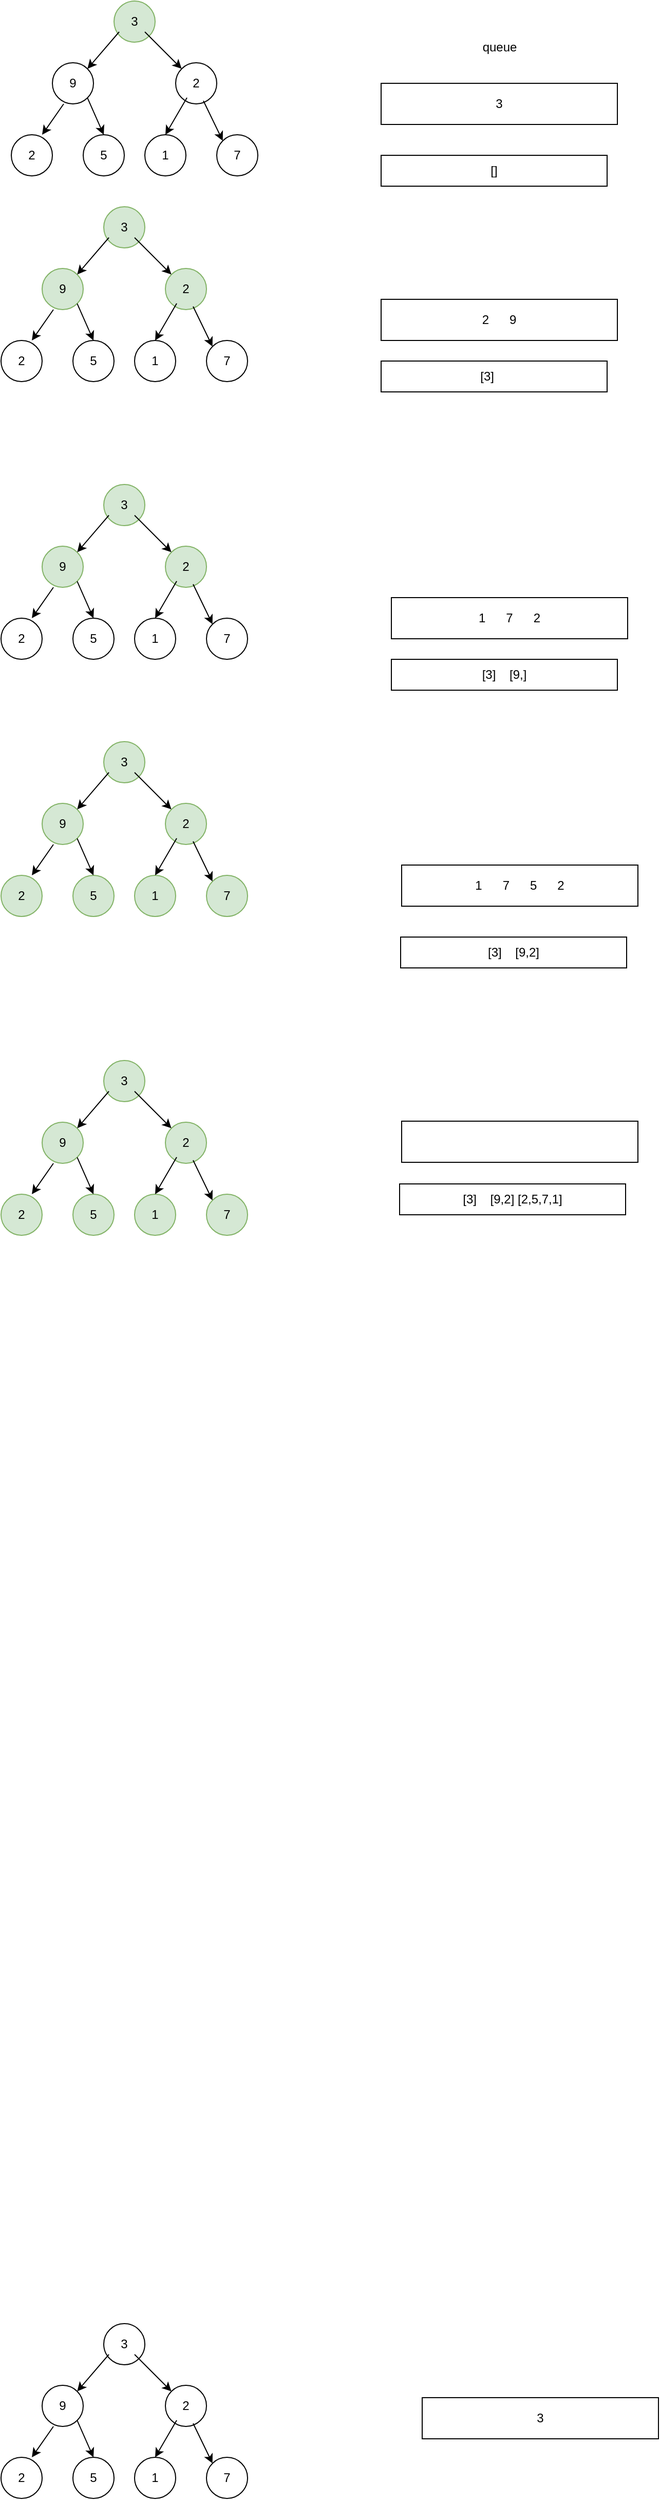 <mxfile version="28.1.0">
  <diagram name="第 1 页" id="JPdeStbAm8y3OhEOB9Iq">
    <mxGraphModel dx="1426" dy="785" grid="1" gridSize="10" guides="1" tooltips="1" connect="1" arrows="1" fold="1" page="1" pageScale="1" pageWidth="827" pageHeight="1169" math="0" shadow="0">
      <root>
        <mxCell id="0" />
        <mxCell id="1" parent="0" />
        <mxCell id="2WYjeOn21mzfRFz2yffG-1" value="3" style="ellipse;whiteSpace=wrap;html=1;aspect=fixed;fillColor=#d5e8d4;strokeColor=#82b366;" vertex="1" parent="1">
          <mxGeometry x="200" y="80" width="40" height="40" as="geometry" />
        </mxCell>
        <mxCell id="2WYjeOn21mzfRFz2yffG-2" value="9" style="ellipse;whiteSpace=wrap;html=1;aspect=fixed;" vertex="1" parent="1">
          <mxGeometry x="140" y="140" width="40" height="40" as="geometry" />
        </mxCell>
        <mxCell id="2WYjeOn21mzfRFz2yffG-3" value="2" style="ellipse;whiteSpace=wrap;html=1;aspect=fixed;" vertex="1" parent="1">
          <mxGeometry x="260" y="140" width="40" height="40" as="geometry" />
        </mxCell>
        <mxCell id="2WYjeOn21mzfRFz2yffG-4" value="1" style="ellipse;whiteSpace=wrap;html=1;aspect=fixed;" vertex="1" parent="1">
          <mxGeometry x="230" y="210" width="40" height="40" as="geometry" />
        </mxCell>
        <mxCell id="2WYjeOn21mzfRFz2yffG-5" value="7" style="ellipse;whiteSpace=wrap;html=1;aspect=fixed;" vertex="1" parent="1">
          <mxGeometry x="300" y="210" width="40" height="40" as="geometry" />
        </mxCell>
        <mxCell id="2WYjeOn21mzfRFz2yffG-7" value="5" style="ellipse;whiteSpace=wrap;html=1;aspect=fixed;" vertex="1" parent="1">
          <mxGeometry x="170" y="210" width="40" height="40" as="geometry" />
        </mxCell>
        <mxCell id="2WYjeOn21mzfRFz2yffG-8" value="2" style="ellipse;whiteSpace=wrap;html=1;aspect=fixed;" vertex="1" parent="1">
          <mxGeometry x="100" y="210" width="40" height="40" as="geometry" />
        </mxCell>
        <mxCell id="2WYjeOn21mzfRFz2yffG-9" value="" style="endArrow=classic;html=1;rounded=0;entryX=1;entryY=0;entryDx=0;entryDy=0;" edge="1" parent="1" target="2WYjeOn21mzfRFz2yffG-2">
          <mxGeometry width="50" height="50" relative="1" as="geometry">
            <mxPoint x="205" y="110" as="sourcePoint" />
            <mxPoint x="175" y="160" as="targetPoint" />
          </mxGeometry>
        </mxCell>
        <mxCell id="2WYjeOn21mzfRFz2yffG-10" value="" style="endArrow=classic;html=1;rounded=0;" edge="1" parent="1">
          <mxGeometry width="50" height="50" relative="1" as="geometry">
            <mxPoint x="151" y="180" as="sourcePoint" />
            <mxPoint x="130" y="210" as="targetPoint" />
          </mxGeometry>
        </mxCell>
        <mxCell id="2WYjeOn21mzfRFz2yffG-11" value="" style="endArrow=classic;html=1;rounded=0;entryX=0.5;entryY=0;entryDx=0;entryDy=0;" edge="1" parent="1" target="2WYjeOn21mzfRFz2yffG-4">
          <mxGeometry width="50" height="50" relative="1" as="geometry">
            <mxPoint x="271" y="174" as="sourcePoint" />
            <mxPoint x="240" y="210" as="targetPoint" />
          </mxGeometry>
        </mxCell>
        <mxCell id="2WYjeOn21mzfRFz2yffG-13" value="" style="endArrow=classic;html=1;rounded=0;entryX=0;entryY=0;entryDx=0;entryDy=0;exitX=0.675;exitY=0.925;exitDx=0;exitDy=0;exitPerimeter=0;" edge="1" parent="1" source="2WYjeOn21mzfRFz2yffG-3" target="2WYjeOn21mzfRFz2yffG-5">
          <mxGeometry width="50" height="50" relative="1" as="geometry">
            <mxPoint x="291" y="210" as="sourcePoint" />
            <mxPoint x="270" y="246" as="targetPoint" />
          </mxGeometry>
        </mxCell>
        <mxCell id="2WYjeOn21mzfRFz2yffG-14" value="" style="endArrow=classic;html=1;rounded=0;entryX=0;entryY=0;entryDx=0;entryDy=0;exitX=0.75;exitY=0.75;exitDx=0;exitDy=0;exitPerimeter=0;" edge="1" parent="1" source="2WYjeOn21mzfRFz2yffG-1" target="2WYjeOn21mzfRFz2yffG-3">
          <mxGeometry width="50" height="50" relative="1" as="geometry">
            <mxPoint x="241" y="120" as="sourcePoint" />
            <mxPoint x="220" y="156" as="targetPoint" />
          </mxGeometry>
        </mxCell>
        <mxCell id="2WYjeOn21mzfRFz2yffG-15" value="" style="endArrow=classic;html=1;rounded=0;entryX=0.5;entryY=0;entryDx=0;entryDy=0;exitX=1;exitY=1;exitDx=0;exitDy=0;" edge="1" parent="1" source="2WYjeOn21mzfRFz2yffG-2" target="2WYjeOn21mzfRFz2yffG-7">
          <mxGeometry width="50" height="50" relative="1" as="geometry">
            <mxPoint x="211" y="190" as="sourcePoint" />
            <mxPoint x="190" y="226" as="targetPoint" />
          </mxGeometry>
        </mxCell>
        <mxCell id="2WYjeOn21mzfRFz2yffG-17" value="3" style="ellipse;whiteSpace=wrap;html=1;aspect=fixed;fillColor=#d5e8d4;strokeColor=#82b366;" vertex="1" parent="1">
          <mxGeometry x="190" y="280" width="40" height="40" as="geometry" />
        </mxCell>
        <mxCell id="2WYjeOn21mzfRFz2yffG-18" value="9" style="ellipse;whiteSpace=wrap;html=1;aspect=fixed;fillColor=#d5e8d4;strokeColor=#82b366;" vertex="1" parent="1">
          <mxGeometry x="130" y="340" width="40" height="40" as="geometry" />
        </mxCell>
        <mxCell id="2WYjeOn21mzfRFz2yffG-19" value="2" style="ellipse;whiteSpace=wrap;html=1;aspect=fixed;fillColor=#d5e8d4;strokeColor=#82b366;" vertex="1" parent="1">
          <mxGeometry x="250" y="340" width="40" height="40" as="geometry" />
        </mxCell>
        <mxCell id="2WYjeOn21mzfRFz2yffG-20" value="1" style="ellipse;whiteSpace=wrap;html=1;aspect=fixed;" vertex="1" parent="1">
          <mxGeometry x="220" y="410" width="40" height="40" as="geometry" />
        </mxCell>
        <mxCell id="2WYjeOn21mzfRFz2yffG-21" value="7" style="ellipse;whiteSpace=wrap;html=1;aspect=fixed;" vertex="1" parent="1">
          <mxGeometry x="290" y="410" width="40" height="40" as="geometry" />
        </mxCell>
        <mxCell id="2WYjeOn21mzfRFz2yffG-22" value="5" style="ellipse;whiteSpace=wrap;html=1;aspect=fixed;" vertex="1" parent="1">
          <mxGeometry x="160" y="410" width="40" height="40" as="geometry" />
        </mxCell>
        <mxCell id="2WYjeOn21mzfRFz2yffG-23" value="2" style="ellipse;whiteSpace=wrap;html=1;aspect=fixed;" vertex="1" parent="1">
          <mxGeometry x="90" y="410" width="40" height="40" as="geometry" />
        </mxCell>
        <mxCell id="2WYjeOn21mzfRFz2yffG-24" value="" style="endArrow=classic;html=1;rounded=0;entryX=1;entryY=0;entryDx=0;entryDy=0;" edge="1" parent="1" target="2WYjeOn21mzfRFz2yffG-18">
          <mxGeometry width="50" height="50" relative="1" as="geometry">
            <mxPoint x="195" y="310" as="sourcePoint" />
            <mxPoint x="165" y="360" as="targetPoint" />
          </mxGeometry>
        </mxCell>
        <mxCell id="2WYjeOn21mzfRFz2yffG-25" value="" style="endArrow=classic;html=1;rounded=0;" edge="1" parent="1">
          <mxGeometry width="50" height="50" relative="1" as="geometry">
            <mxPoint x="141" y="380" as="sourcePoint" />
            <mxPoint x="120" y="410" as="targetPoint" />
          </mxGeometry>
        </mxCell>
        <mxCell id="2WYjeOn21mzfRFz2yffG-26" value="" style="endArrow=classic;html=1;rounded=0;entryX=0.5;entryY=0;entryDx=0;entryDy=0;" edge="1" parent="1" target="2WYjeOn21mzfRFz2yffG-20">
          <mxGeometry width="50" height="50" relative="1" as="geometry">
            <mxPoint x="261" y="374" as="sourcePoint" />
            <mxPoint x="230" y="410" as="targetPoint" />
          </mxGeometry>
        </mxCell>
        <mxCell id="2WYjeOn21mzfRFz2yffG-27" value="" style="endArrow=classic;html=1;rounded=0;entryX=0;entryY=0;entryDx=0;entryDy=0;exitX=0.675;exitY=0.925;exitDx=0;exitDy=0;exitPerimeter=0;" edge="1" parent="1" source="2WYjeOn21mzfRFz2yffG-19" target="2WYjeOn21mzfRFz2yffG-21">
          <mxGeometry width="50" height="50" relative="1" as="geometry">
            <mxPoint x="281" y="410" as="sourcePoint" />
            <mxPoint x="260" y="446" as="targetPoint" />
          </mxGeometry>
        </mxCell>
        <mxCell id="2WYjeOn21mzfRFz2yffG-28" value="" style="endArrow=classic;html=1;rounded=0;entryX=0;entryY=0;entryDx=0;entryDy=0;exitX=0.75;exitY=0.75;exitDx=0;exitDy=0;exitPerimeter=0;" edge="1" parent="1" source="2WYjeOn21mzfRFz2yffG-17" target="2WYjeOn21mzfRFz2yffG-19">
          <mxGeometry width="50" height="50" relative="1" as="geometry">
            <mxPoint x="231" y="320" as="sourcePoint" />
            <mxPoint x="210" y="356" as="targetPoint" />
          </mxGeometry>
        </mxCell>
        <mxCell id="2WYjeOn21mzfRFz2yffG-29" value="" style="endArrow=classic;html=1;rounded=0;entryX=0.5;entryY=0;entryDx=0;entryDy=0;exitX=1;exitY=1;exitDx=0;exitDy=0;" edge="1" parent="1" source="2WYjeOn21mzfRFz2yffG-18" target="2WYjeOn21mzfRFz2yffG-22">
          <mxGeometry width="50" height="50" relative="1" as="geometry">
            <mxPoint x="201" y="390" as="sourcePoint" />
            <mxPoint x="180" y="426" as="targetPoint" />
          </mxGeometry>
        </mxCell>
        <mxCell id="2WYjeOn21mzfRFz2yffG-30" value="3" style="rounded=0;whiteSpace=wrap;html=1;" vertex="1" parent="1">
          <mxGeometry x="460" y="160" width="230" height="40" as="geometry" />
        </mxCell>
        <mxCell id="2WYjeOn21mzfRFz2yffG-31" value="queue" style="text;html=1;align=center;verticalAlign=middle;resizable=0;points=[];autosize=1;strokeColor=none;fillColor=none;" vertex="1" parent="1">
          <mxGeometry x="545" y="110" width="60" height="30" as="geometry" />
        </mxCell>
        <mxCell id="2WYjeOn21mzfRFz2yffG-33" value="2&lt;span style=&quot;white-space: pre;&quot;&gt;&#x9;&lt;/span&gt;9" style="rounded=0;whiteSpace=wrap;html=1;" vertex="1" parent="1">
          <mxGeometry x="460" y="370" width="230" height="40" as="geometry" />
        </mxCell>
        <mxCell id="2WYjeOn21mzfRFz2yffG-34" value="3" style="ellipse;whiteSpace=wrap;html=1;aspect=fixed;fillColor=#d5e8d4;strokeColor=#82b366;" vertex="1" parent="1">
          <mxGeometry x="190" y="550" width="40" height="40" as="geometry" />
        </mxCell>
        <mxCell id="2WYjeOn21mzfRFz2yffG-35" value="9" style="ellipse;whiteSpace=wrap;html=1;aspect=fixed;fillColor=#d5e8d4;strokeColor=#82b366;" vertex="1" parent="1">
          <mxGeometry x="130" y="610" width="40" height="40" as="geometry" />
        </mxCell>
        <mxCell id="2WYjeOn21mzfRFz2yffG-36" value="2" style="ellipse;whiteSpace=wrap;html=1;aspect=fixed;fillColor=#d5e8d4;strokeColor=#82b366;" vertex="1" parent="1">
          <mxGeometry x="250" y="610" width="40" height="40" as="geometry" />
        </mxCell>
        <mxCell id="2WYjeOn21mzfRFz2yffG-37" value="1" style="ellipse;whiteSpace=wrap;html=1;aspect=fixed;" vertex="1" parent="1">
          <mxGeometry x="220" y="680" width="40" height="40" as="geometry" />
        </mxCell>
        <mxCell id="2WYjeOn21mzfRFz2yffG-38" value="7" style="ellipse;whiteSpace=wrap;html=1;aspect=fixed;" vertex="1" parent="1">
          <mxGeometry x="290" y="680" width="40" height="40" as="geometry" />
        </mxCell>
        <mxCell id="2WYjeOn21mzfRFz2yffG-39" value="5" style="ellipse;whiteSpace=wrap;html=1;aspect=fixed;" vertex="1" parent="1">
          <mxGeometry x="160" y="680" width="40" height="40" as="geometry" />
        </mxCell>
        <mxCell id="2WYjeOn21mzfRFz2yffG-40" value="2" style="ellipse;whiteSpace=wrap;html=1;aspect=fixed;" vertex="1" parent="1">
          <mxGeometry x="90" y="680" width="40" height="40" as="geometry" />
        </mxCell>
        <mxCell id="2WYjeOn21mzfRFz2yffG-41" value="" style="endArrow=classic;html=1;rounded=0;entryX=1;entryY=0;entryDx=0;entryDy=0;" edge="1" parent="1" target="2WYjeOn21mzfRFz2yffG-35">
          <mxGeometry width="50" height="50" relative="1" as="geometry">
            <mxPoint x="195" y="580" as="sourcePoint" />
            <mxPoint x="165" y="630" as="targetPoint" />
          </mxGeometry>
        </mxCell>
        <mxCell id="2WYjeOn21mzfRFz2yffG-42" value="" style="endArrow=classic;html=1;rounded=0;" edge="1" parent="1">
          <mxGeometry width="50" height="50" relative="1" as="geometry">
            <mxPoint x="141" y="650" as="sourcePoint" />
            <mxPoint x="120" y="680" as="targetPoint" />
          </mxGeometry>
        </mxCell>
        <mxCell id="2WYjeOn21mzfRFz2yffG-43" value="" style="endArrow=classic;html=1;rounded=0;entryX=0.5;entryY=0;entryDx=0;entryDy=0;" edge="1" parent="1" target="2WYjeOn21mzfRFz2yffG-37">
          <mxGeometry width="50" height="50" relative="1" as="geometry">
            <mxPoint x="261" y="644" as="sourcePoint" />
            <mxPoint x="230" y="680" as="targetPoint" />
          </mxGeometry>
        </mxCell>
        <mxCell id="2WYjeOn21mzfRFz2yffG-44" value="" style="endArrow=classic;html=1;rounded=0;entryX=0;entryY=0;entryDx=0;entryDy=0;exitX=0.675;exitY=0.925;exitDx=0;exitDy=0;exitPerimeter=0;" edge="1" parent="1" source="2WYjeOn21mzfRFz2yffG-36" target="2WYjeOn21mzfRFz2yffG-38">
          <mxGeometry width="50" height="50" relative="1" as="geometry">
            <mxPoint x="281" y="680" as="sourcePoint" />
            <mxPoint x="260" y="716" as="targetPoint" />
          </mxGeometry>
        </mxCell>
        <mxCell id="2WYjeOn21mzfRFz2yffG-45" value="" style="endArrow=classic;html=1;rounded=0;entryX=0;entryY=0;entryDx=0;entryDy=0;exitX=0.75;exitY=0.75;exitDx=0;exitDy=0;exitPerimeter=0;" edge="1" parent="1" source="2WYjeOn21mzfRFz2yffG-34" target="2WYjeOn21mzfRFz2yffG-36">
          <mxGeometry width="50" height="50" relative="1" as="geometry">
            <mxPoint x="231" y="590" as="sourcePoint" />
            <mxPoint x="210" y="626" as="targetPoint" />
          </mxGeometry>
        </mxCell>
        <mxCell id="2WYjeOn21mzfRFz2yffG-46" value="" style="endArrow=classic;html=1;rounded=0;entryX=0.5;entryY=0;entryDx=0;entryDy=0;exitX=1;exitY=1;exitDx=0;exitDy=0;" edge="1" parent="1" source="2WYjeOn21mzfRFz2yffG-35" target="2WYjeOn21mzfRFz2yffG-39">
          <mxGeometry width="50" height="50" relative="1" as="geometry">
            <mxPoint x="201" y="660" as="sourcePoint" />
            <mxPoint x="180" y="696" as="targetPoint" />
          </mxGeometry>
        </mxCell>
        <mxCell id="2WYjeOn21mzfRFz2yffG-47" value="3" style="ellipse;whiteSpace=wrap;html=1;aspect=fixed;fillColor=#d5e8d4;strokeColor=#82b366;" vertex="1" parent="1">
          <mxGeometry x="190" y="800" width="40" height="40" as="geometry" />
        </mxCell>
        <mxCell id="2WYjeOn21mzfRFz2yffG-48" value="9" style="ellipse;whiteSpace=wrap;html=1;aspect=fixed;fillColor=#d5e8d4;strokeColor=#82b366;" vertex="1" parent="1">
          <mxGeometry x="130" y="860" width="40" height="40" as="geometry" />
        </mxCell>
        <mxCell id="2WYjeOn21mzfRFz2yffG-49" value="2" style="ellipse;whiteSpace=wrap;html=1;aspect=fixed;fillColor=#d5e8d4;strokeColor=#82b366;" vertex="1" parent="1">
          <mxGeometry x="250" y="860" width="40" height="40" as="geometry" />
        </mxCell>
        <mxCell id="2WYjeOn21mzfRFz2yffG-50" value="1" style="ellipse;whiteSpace=wrap;html=1;aspect=fixed;fillColor=#d5e8d4;strokeColor=#82b366;" vertex="1" parent="1">
          <mxGeometry x="220" y="930" width="40" height="40" as="geometry" />
        </mxCell>
        <mxCell id="2WYjeOn21mzfRFz2yffG-51" value="7" style="ellipse;whiteSpace=wrap;html=1;aspect=fixed;fillColor=#d5e8d4;strokeColor=#82b366;" vertex="1" parent="1">
          <mxGeometry x="290" y="930" width="40" height="40" as="geometry" />
        </mxCell>
        <mxCell id="2WYjeOn21mzfRFz2yffG-52" value="5" style="ellipse;whiteSpace=wrap;html=1;aspect=fixed;fillColor=#d5e8d4;strokeColor=#82b366;" vertex="1" parent="1">
          <mxGeometry x="160" y="930" width="40" height="40" as="geometry" />
        </mxCell>
        <mxCell id="2WYjeOn21mzfRFz2yffG-53" value="2" style="ellipse;whiteSpace=wrap;html=1;aspect=fixed;fillColor=#d5e8d4;strokeColor=#82b366;" vertex="1" parent="1">
          <mxGeometry x="90" y="930" width="40" height="40" as="geometry" />
        </mxCell>
        <mxCell id="2WYjeOn21mzfRFz2yffG-54" value="" style="endArrow=classic;html=1;rounded=0;entryX=1;entryY=0;entryDx=0;entryDy=0;" edge="1" parent="1" target="2WYjeOn21mzfRFz2yffG-48">
          <mxGeometry width="50" height="50" relative="1" as="geometry">
            <mxPoint x="195" y="830" as="sourcePoint" />
            <mxPoint x="165" y="880" as="targetPoint" />
          </mxGeometry>
        </mxCell>
        <mxCell id="2WYjeOn21mzfRFz2yffG-55" value="" style="endArrow=classic;html=1;rounded=0;" edge="1" parent="1">
          <mxGeometry width="50" height="50" relative="1" as="geometry">
            <mxPoint x="141" y="900" as="sourcePoint" />
            <mxPoint x="120" y="930" as="targetPoint" />
          </mxGeometry>
        </mxCell>
        <mxCell id="2WYjeOn21mzfRFz2yffG-56" value="" style="endArrow=classic;html=1;rounded=0;entryX=0.5;entryY=0;entryDx=0;entryDy=0;" edge="1" parent="1" target="2WYjeOn21mzfRFz2yffG-50">
          <mxGeometry width="50" height="50" relative="1" as="geometry">
            <mxPoint x="261" y="894" as="sourcePoint" />
            <mxPoint x="230" y="930" as="targetPoint" />
          </mxGeometry>
        </mxCell>
        <mxCell id="2WYjeOn21mzfRFz2yffG-57" value="" style="endArrow=classic;html=1;rounded=0;entryX=0;entryY=0;entryDx=0;entryDy=0;exitX=0.675;exitY=0.925;exitDx=0;exitDy=0;exitPerimeter=0;" edge="1" parent="1" source="2WYjeOn21mzfRFz2yffG-49" target="2WYjeOn21mzfRFz2yffG-51">
          <mxGeometry width="50" height="50" relative="1" as="geometry">
            <mxPoint x="281" y="930" as="sourcePoint" />
            <mxPoint x="260" y="966" as="targetPoint" />
          </mxGeometry>
        </mxCell>
        <mxCell id="2WYjeOn21mzfRFz2yffG-58" value="" style="endArrow=classic;html=1;rounded=0;entryX=0;entryY=0;entryDx=0;entryDy=0;exitX=0.75;exitY=0.75;exitDx=0;exitDy=0;exitPerimeter=0;" edge="1" parent="1" source="2WYjeOn21mzfRFz2yffG-47" target="2WYjeOn21mzfRFz2yffG-49">
          <mxGeometry width="50" height="50" relative="1" as="geometry">
            <mxPoint x="231" y="840" as="sourcePoint" />
            <mxPoint x="210" y="876" as="targetPoint" />
          </mxGeometry>
        </mxCell>
        <mxCell id="2WYjeOn21mzfRFz2yffG-59" value="" style="endArrow=classic;html=1;rounded=0;entryX=0.5;entryY=0;entryDx=0;entryDy=0;exitX=1;exitY=1;exitDx=0;exitDy=0;" edge="1" parent="1" source="2WYjeOn21mzfRFz2yffG-48" target="2WYjeOn21mzfRFz2yffG-52">
          <mxGeometry width="50" height="50" relative="1" as="geometry">
            <mxPoint x="201" y="910" as="sourcePoint" />
            <mxPoint x="180" y="946" as="targetPoint" />
          </mxGeometry>
        </mxCell>
        <mxCell id="2WYjeOn21mzfRFz2yffG-60" value="3" style="ellipse;whiteSpace=wrap;html=1;aspect=fixed;fillColor=#d5e8d4;strokeColor=#82b366;" vertex="1" parent="1">
          <mxGeometry x="190" y="1110" width="40" height="40" as="geometry" />
        </mxCell>
        <mxCell id="2WYjeOn21mzfRFz2yffG-61" value="9" style="ellipse;whiteSpace=wrap;html=1;aspect=fixed;fillColor=#d5e8d4;strokeColor=#82b366;" vertex="1" parent="1">
          <mxGeometry x="130" y="1170" width="40" height="40" as="geometry" />
        </mxCell>
        <mxCell id="2WYjeOn21mzfRFz2yffG-62" value="2" style="ellipse;whiteSpace=wrap;html=1;aspect=fixed;fillColor=#d5e8d4;strokeColor=#82b366;" vertex="1" parent="1">
          <mxGeometry x="250" y="1170" width="40" height="40" as="geometry" />
        </mxCell>
        <mxCell id="2WYjeOn21mzfRFz2yffG-63" value="1" style="ellipse;whiteSpace=wrap;html=1;aspect=fixed;fillColor=#d5e8d4;strokeColor=#82b366;" vertex="1" parent="1">
          <mxGeometry x="220" y="1240" width="40" height="40" as="geometry" />
        </mxCell>
        <mxCell id="2WYjeOn21mzfRFz2yffG-64" value="7" style="ellipse;whiteSpace=wrap;html=1;aspect=fixed;fillColor=#d5e8d4;strokeColor=#82b366;" vertex="1" parent="1">
          <mxGeometry x="290" y="1240" width="40" height="40" as="geometry" />
        </mxCell>
        <mxCell id="2WYjeOn21mzfRFz2yffG-65" value="5" style="ellipse;whiteSpace=wrap;html=1;aspect=fixed;fillColor=#d5e8d4;strokeColor=#82b366;" vertex="1" parent="1">
          <mxGeometry x="160" y="1240" width="40" height="40" as="geometry" />
        </mxCell>
        <mxCell id="2WYjeOn21mzfRFz2yffG-66" value="2" style="ellipse;whiteSpace=wrap;html=1;aspect=fixed;fillColor=#d5e8d4;strokeColor=#82b366;" vertex="1" parent="1">
          <mxGeometry x="90" y="1240" width="40" height="40" as="geometry" />
        </mxCell>
        <mxCell id="2WYjeOn21mzfRFz2yffG-67" value="" style="endArrow=classic;html=1;rounded=0;entryX=1;entryY=0;entryDx=0;entryDy=0;" edge="1" parent="1" target="2WYjeOn21mzfRFz2yffG-61">
          <mxGeometry width="50" height="50" relative="1" as="geometry">
            <mxPoint x="195" y="1140" as="sourcePoint" />
            <mxPoint x="165" y="1190" as="targetPoint" />
          </mxGeometry>
        </mxCell>
        <mxCell id="2WYjeOn21mzfRFz2yffG-68" value="" style="endArrow=classic;html=1;rounded=0;" edge="1" parent="1">
          <mxGeometry width="50" height="50" relative="1" as="geometry">
            <mxPoint x="141" y="1210" as="sourcePoint" />
            <mxPoint x="120" y="1240" as="targetPoint" />
          </mxGeometry>
        </mxCell>
        <mxCell id="2WYjeOn21mzfRFz2yffG-69" value="" style="endArrow=classic;html=1;rounded=0;entryX=0.5;entryY=0;entryDx=0;entryDy=0;" edge="1" parent="1" target="2WYjeOn21mzfRFz2yffG-63">
          <mxGeometry width="50" height="50" relative="1" as="geometry">
            <mxPoint x="261" y="1204" as="sourcePoint" />
            <mxPoint x="230" y="1240" as="targetPoint" />
          </mxGeometry>
        </mxCell>
        <mxCell id="2WYjeOn21mzfRFz2yffG-70" value="" style="endArrow=classic;html=1;rounded=0;entryX=0;entryY=0;entryDx=0;entryDy=0;exitX=0.675;exitY=0.925;exitDx=0;exitDy=0;exitPerimeter=0;" edge="1" parent="1" source="2WYjeOn21mzfRFz2yffG-62" target="2WYjeOn21mzfRFz2yffG-64">
          <mxGeometry width="50" height="50" relative="1" as="geometry">
            <mxPoint x="281" y="1240" as="sourcePoint" />
            <mxPoint x="260" y="1276" as="targetPoint" />
          </mxGeometry>
        </mxCell>
        <mxCell id="2WYjeOn21mzfRFz2yffG-71" value="" style="endArrow=classic;html=1;rounded=0;entryX=0;entryY=0;entryDx=0;entryDy=0;exitX=0.75;exitY=0.75;exitDx=0;exitDy=0;exitPerimeter=0;" edge="1" parent="1" source="2WYjeOn21mzfRFz2yffG-60" target="2WYjeOn21mzfRFz2yffG-62">
          <mxGeometry width="50" height="50" relative="1" as="geometry">
            <mxPoint x="231" y="1150" as="sourcePoint" />
            <mxPoint x="210" y="1186" as="targetPoint" />
          </mxGeometry>
        </mxCell>
        <mxCell id="2WYjeOn21mzfRFz2yffG-72" value="" style="endArrow=classic;html=1;rounded=0;entryX=0.5;entryY=0;entryDx=0;entryDy=0;exitX=1;exitY=1;exitDx=0;exitDy=0;" edge="1" parent="1" source="2WYjeOn21mzfRFz2yffG-61" target="2WYjeOn21mzfRFz2yffG-65">
          <mxGeometry width="50" height="50" relative="1" as="geometry">
            <mxPoint x="201" y="1220" as="sourcePoint" />
            <mxPoint x="180" y="1256" as="targetPoint" />
          </mxGeometry>
        </mxCell>
        <mxCell id="2WYjeOn21mzfRFz2yffG-112" value="3" style="ellipse;whiteSpace=wrap;html=1;aspect=fixed;" vertex="1" parent="1">
          <mxGeometry x="190" y="2338" width="40" height="40" as="geometry" />
        </mxCell>
        <mxCell id="2WYjeOn21mzfRFz2yffG-113" value="9" style="ellipse;whiteSpace=wrap;html=1;aspect=fixed;" vertex="1" parent="1">
          <mxGeometry x="130" y="2398" width="40" height="40" as="geometry" />
        </mxCell>
        <mxCell id="2WYjeOn21mzfRFz2yffG-114" value="2" style="ellipse;whiteSpace=wrap;html=1;aspect=fixed;" vertex="1" parent="1">
          <mxGeometry x="250" y="2398" width="40" height="40" as="geometry" />
        </mxCell>
        <mxCell id="2WYjeOn21mzfRFz2yffG-115" value="1" style="ellipse;whiteSpace=wrap;html=1;aspect=fixed;" vertex="1" parent="1">
          <mxGeometry x="220" y="2468" width="40" height="40" as="geometry" />
        </mxCell>
        <mxCell id="2WYjeOn21mzfRFz2yffG-116" value="7" style="ellipse;whiteSpace=wrap;html=1;aspect=fixed;" vertex="1" parent="1">
          <mxGeometry x="290" y="2468" width="40" height="40" as="geometry" />
        </mxCell>
        <mxCell id="2WYjeOn21mzfRFz2yffG-117" value="5" style="ellipse;whiteSpace=wrap;html=1;aspect=fixed;" vertex="1" parent="1">
          <mxGeometry x="160" y="2468" width="40" height="40" as="geometry" />
        </mxCell>
        <mxCell id="2WYjeOn21mzfRFz2yffG-118" value="2" style="ellipse;whiteSpace=wrap;html=1;aspect=fixed;" vertex="1" parent="1">
          <mxGeometry x="90" y="2468" width="40" height="40" as="geometry" />
        </mxCell>
        <mxCell id="2WYjeOn21mzfRFz2yffG-119" value="" style="endArrow=classic;html=1;rounded=0;entryX=1;entryY=0;entryDx=0;entryDy=0;" edge="1" parent="1" target="2WYjeOn21mzfRFz2yffG-113">
          <mxGeometry width="50" height="50" relative="1" as="geometry">
            <mxPoint x="195" y="2368" as="sourcePoint" />
            <mxPoint x="165" y="2418" as="targetPoint" />
          </mxGeometry>
        </mxCell>
        <mxCell id="2WYjeOn21mzfRFz2yffG-120" value="" style="endArrow=classic;html=1;rounded=0;" edge="1" parent="1">
          <mxGeometry width="50" height="50" relative="1" as="geometry">
            <mxPoint x="141" y="2438" as="sourcePoint" />
            <mxPoint x="120" y="2468" as="targetPoint" />
          </mxGeometry>
        </mxCell>
        <mxCell id="2WYjeOn21mzfRFz2yffG-121" value="" style="endArrow=classic;html=1;rounded=0;entryX=0.5;entryY=0;entryDx=0;entryDy=0;" edge="1" parent="1" target="2WYjeOn21mzfRFz2yffG-115">
          <mxGeometry width="50" height="50" relative="1" as="geometry">
            <mxPoint x="261" y="2432" as="sourcePoint" />
            <mxPoint x="230" y="2468" as="targetPoint" />
          </mxGeometry>
        </mxCell>
        <mxCell id="2WYjeOn21mzfRFz2yffG-122" value="" style="endArrow=classic;html=1;rounded=0;entryX=0;entryY=0;entryDx=0;entryDy=0;exitX=0.675;exitY=0.925;exitDx=0;exitDy=0;exitPerimeter=0;" edge="1" parent="1" source="2WYjeOn21mzfRFz2yffG-114" target="2WYjeOn21mzfRFz2yffG-116">
          <mxGeometry width="50" height="50" relative="1" as="geometry">
            <mxPoint x="281" y="2468" as="sourcePoint" />
            <mxPoint x="260" y="2504" as="targetPoint" />
          </mxGeometry>
        </mxCell>
        <mxCell id="2WYjeOn21mzfRFz2yffG-123" value="" style="endArrow=classic;html=1;rounded=0;entryX=0;entryY=0;entryDx=0;entryDy=0;exitX=0.75;exitY=0.75;exitDx=0;exitDy=0;exitPerimeter=0;" edge="1" parent="1" source="2WYjeOn21mzfRFz2yffG-112" target="2WYjeOn21mzfRFz2yffG-114">
          <mxGeometry width="50" height="50" relative="1" as="geometry">
            <mxPoint x="231" y="2378" as="sourcePoint" />
            <mxPoint x="210" y="2414" as="targetPoint" />
          </mxGeometry>
        </mxCell>
        <mxCell id="2WYjeOn21mzfRFz2yffG-124" value="" style="endArrow=classic;html=1;rounded=0;entryX=0.5;entryY=0;entryDx=0;entryDy=0;exitX=1;exitY=1;exitDx=0;exitDy=0;" edge="1" parent="1" source="2WYjeOn21mzfRFz2yffG-113" target="2WYjeOn21mzfRFz2yffG-117">
          <mxGeometry width="50" height="50" relative="1" as="geometry">
            <mxPoint x="201" y="2448" as="sourcePoint" />
            <mxPoint x="180" y="2484" as="targetPoint" />
          </mxGeometry>
        </mxCell>
        <mxCell id="2WYjeOn21mzfRFz2yffG-138" value="1&lt;span style=&quot;white-space: pre;&quot;&gt;&#x9;&lt;/span&gt;7&lt;span style=&quot;white-space: pre;&quot;&gt;&#x9;&lt;/span&gt;2" style="rounded=0;whiteSpace=wrap;html=1;" vertex="1" parent="1">
          <mxGeometry x="470" y="660" width="230" height="40" as="geometry" />
        </mxCell>
        <mxCell id="2WYjeOn21mzfRFz2yffG-139" value="1&lt;span style=&quot;white-space: pre;&quot;&gt;&#x9;&lt;/span&gt;7&amp;nbsp;&lt;span style=&quot;white-space: pre;&quot;&gt;&#x9;&lt;/span&gt;5&lt;span style=&quot;white-space: pre;&quot;&gt;&#x9;&lt;/span&gt;2" style="rounded=0;whiteSpace=wrap;html=1;" vertex="1" parent="1">
          <mxGeometry x="480" y="920" width="230" height="40" as="geometry" />
        </mxCell>
        <mxCell id="2WYjeOn21mzfRFz2yffG-140" value="" style="rounded=0;whiteSpace=wrap;html=1;" vertex="1" parent="1">
          <mxGeometry x="480" y="1169" width="230" height="40" as="geometry" />
        </mxCell>
        <mxCell id="2WYjeOn21mzfRFz2yffG-144" value="3" style="rounded=0;whiteSpace=wrap;html=1;" vertex="1" parent="1">
          <mxGeometry x="500" y="2410" width="230" height="40" as="geometry" />
        </mxCell>
        <mxCell id="2WYjeOn21mzfRFz2yffG-145" value="[]" style="whiteSpace=wrap;html=1;" vertex="1" parent="1">
          <mxGeometry x="460" y="230" width="220" height="30" as="geometry" />
        </mxCell>
        <mxCell id="2WYjeOn21mzfRFz2yffG-146" value="[3]&lt;span style=&quot;white-space: pre;&quot;&gt;&#x9;&lt;/span&gt;" style="whiteSpace=wrap;html=1;" vertex="1" parent="1">
          <mxGeometry x="460" y="430" width="220" height="30" as="geometry" />
        </mxCell>
        <mxCell id="2WYjeOn21mzfRFz2yffG-147" value="[3]&lt;span style=&quot;white-space: pre;&quot;&gt;&#x9;&lt;/span&gt;[9,]" style="whiteSpace=wrap;html=1;" vertex="1" parent="1">
          <mxGeometry x="470" y="720" width="220" height="30" as="geometry" />
        </mxCell>
        <mxCell id="2WYjeOn21mzfRFz2yffG-148" value="[3]&lt;span style=&quot;white-space: pre;&quot;&gt;&#x9;&lt;/span&gt;[9,2]" style="whiteSpace=wrap;html=1;" vertex="1" parent="1">
          <mxGeometry x="479" y="990" width="220" height="30" as="geometry" />
        </mxCell>
        <mxCell id="2WYjeOn21mzfRFz2yffG-150" value="[3]&lt;span style=&quot;white-space: pre;&quot;&gt;&#x9;&lt;/span&gt;[9,2] [2,5,7,1]" style="whiteSpace=wrap;html=1;" vertex="1" parent="1">
          <mxGeometry x="478" y="1230" width="220" height="30" as="geometry" />
        </mxCell>
      </root>
    </mxGraphModel>
  </diagram>
</mxfile>
